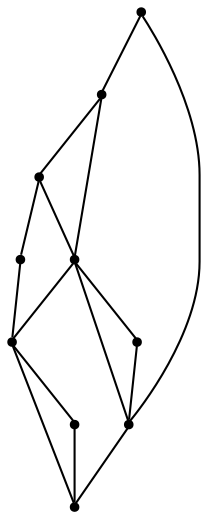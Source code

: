 graph {
  node [shape=point,comment="{\"directed\":false,\"doi\":\"10.1007/11618058_38\",\"figure\":\"2 (2)\"}"]

  v0 [pos="602.4245435138081,809.016621907552"]
  v1 [pos="364.6928381631541,809.016621907552"]
  v2 [pos="602.4245435138081,1004.0166982014974"]
  v3 [pos="602.4245435138081,1093.5791778564453"]
  v4 [pos="537.03740234375,1121.8291727701821"]
  v5 [pos="531.1613099563954,1034.8291524251304"]
  v6 [pos="507.5319142896075,965.9541575113932"]
  v7 [pos="414.01450876635175,1073.204116821289"]
  v8 [pos="458.1477187045785,911.7042032877605"]
  v9 [pos="397.0113462936046,981.8291473388672"]

  v0 -- v1 [id="-1",pos="602.4245435138081,809.016621907552 364.6928381631541,809.016621907552 364.6928381631541,809.016621907552 364.6928381631541,809.016621907552"]
  v1 -- v8 [id="-2",pos="364.6928381631541,809.016621907552 458.1477187045785,911.7042032877605 458.1477187045785,911.7042032877605 458.1477187045785,911.7042032877605"]
  v1 -- v9 [id="-3",pos="364.6928381631541,809.016621907552 397.0113462936046,981.8291473388672 397.0113462936046,981.8291473388672 397.0113462936046,981.8291473388672"]
  v9 -- v7 [id="-5",pos="397.0113462936046,981.8291473388672 414.01450876635175,1073.204116821289 414.01450876635175,1073.204116821289 414.01450876635175,1073.204116821289"]
  v8 -- v6 [id="-7",pos="458.1477187045785,911.7042032877605 507.5319142896075,965.9541575113932 507.5319142896075,965.9541575113932 507.5319142896075,965.9541575113932"]
  v9 -- v5 [id="-8",pos="397.0113462936046,981.8291473388672 531.1613099563954,1034.8291524251304 531.1613099563954,1034.8291524251304 531.1613099563954,1034.8291524251304"]
  v9 -- v2 [id="-9",pos="397.0113462936046,981.8291473388672 602.4245435138081,1004.0166982014974 602.4245435138081,1004.0166982014974 602.4245435138081,1004.0166982014974"]
  v7 -- v4 [id="-10",pos="414.01450876635175,1073.204116821289 537.03740234375,1121.8291727701821 537.03740234375,1121.8291727701821 537.03740234375,1121.8291727701821"]
  v7 -- v3 [id="-11",pos="414.01450876635175,1073.204116821289 602.4245435138081,1093.5791778564453 602.4245435138081,1093.5791778564453 602.4245435138081,1093.5791778564453"]
  v8 -- v9 [id="-12",pos="458.1477187045785,911.7042032877605 397.0113462936046,981.8291473388672 397.0113462936046,981.8291473388672 397.0113462936046,981.8291473388672"]
  v6 -- v7 [id="-13",pos="507.5319142896075,965.9541575113932 414.01450876635175,1073.204116821289 414.01450876635175,1073.204116821289 414.01450876635175,1073.204116821289"]
  v5 -- v2 [id="-14",pos="531.1613099563954,1034.8291524251304 602.4245435138081,1004.0166982014974 602.4245435138081,1004.0166982014974 602.4245435138081,1004.0166982014974"]
  v4 -- v3 [id="-15",pos="537.03740234375,1121.8291727701821 602.4245435138081,1093.5791778564453 602.4245435138081,1093.5791778564453 602.4245435138081,1093.5791778564453"]
  v0 -- v2 [id="-16",pos="602.4245435138081,809.016621907552 602.4245435138081,1004.0166982014974 602.4245435138081,1004.0166982014974 602.4245435138081,1004.0166982014974"]
  v2 -- v3 [id="-17",pos="602.4245435138081,1004.0166982014974 602.4245435138081,1093.5791778564453 602.4245435138081,1093.5791778564453 602.4245435138081,1093.5791778564453"]
}